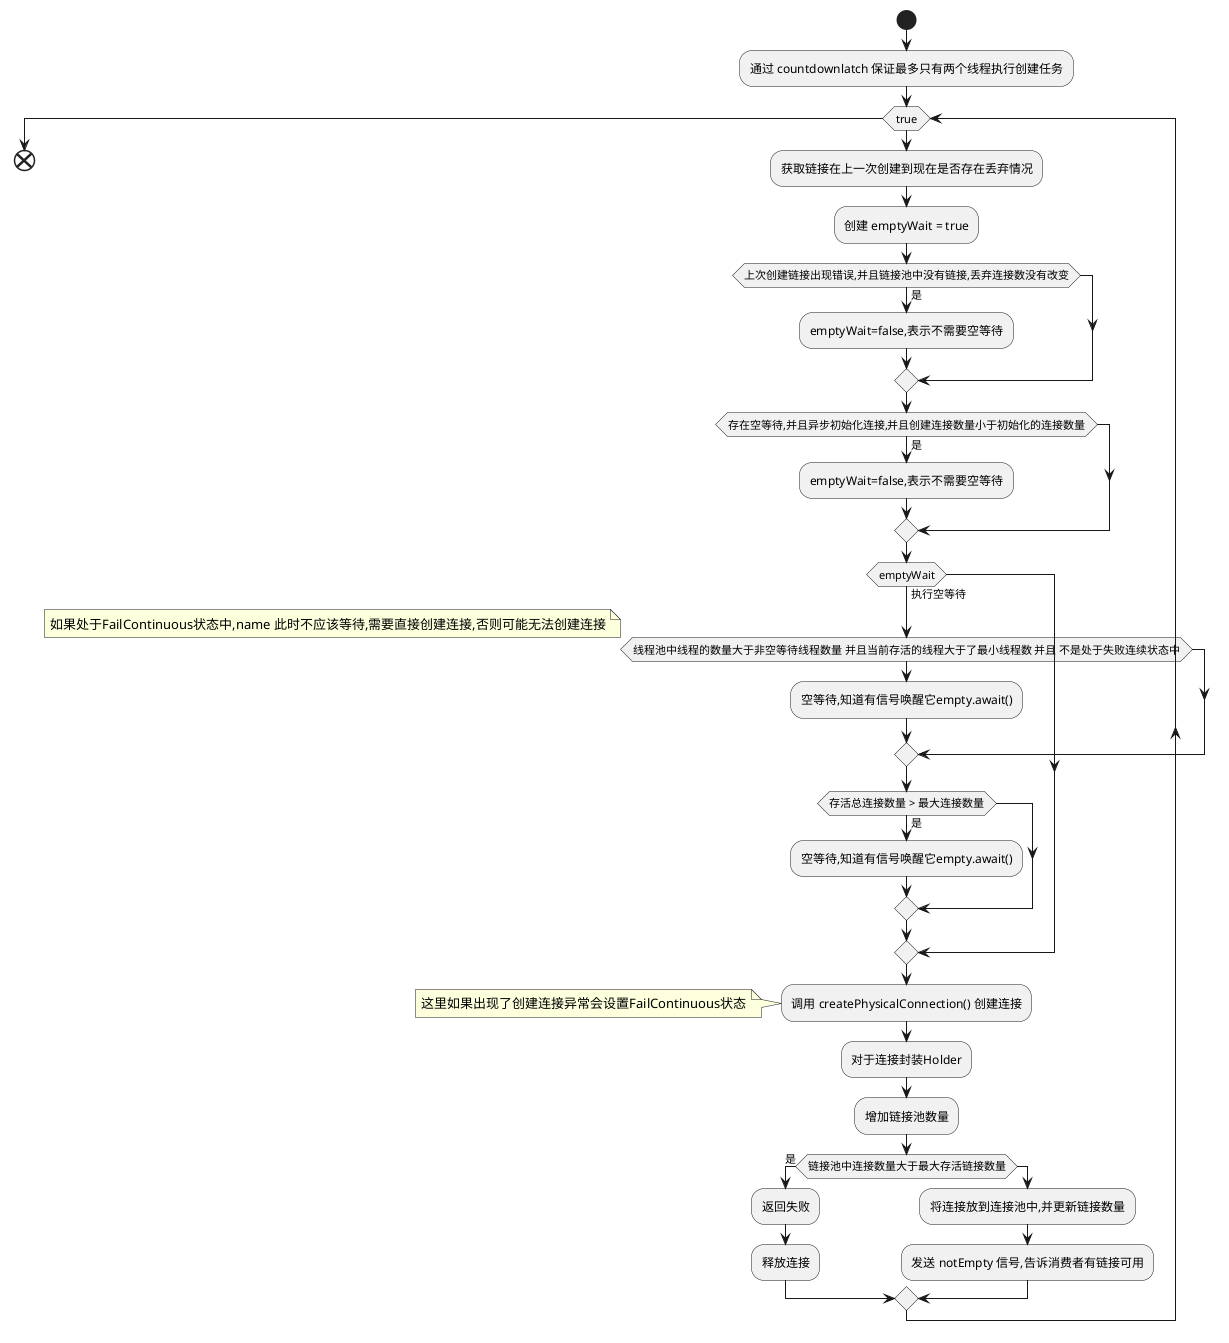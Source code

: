 @startuml
'https://plantuml.com/sequence-diagram

start
:通过 countdownlatch 保证最多只有两个线程执行创建任务;
while (true)
:获取链接在上一次创建到现在是否存在丢弃情况;
:创建 emptyWait = true;
if (上次创建链接出现错误,并且链接池中没有链接,丢弃连接数没有改变) then (是)
    :emptyWait=false,表示不需要空等待;
endif
if (存在空等待,并且异步初始化连接,并且创建连接数量小于初始化的连接数量) then (是)
    :emptyWait=false,表示不需要空等待;
endif

if (emptyWait) then (执行空等待)
    if (线程池中线程的数量大于非空等待线程数量 并且当前存活的线程大于了最小线程数 并且 不是处于失败连续状态中) then
        :空等待,知道有信号唤醒它empty.await();
    endif
    note left
        如果处于FailContinuous状态中,name 此时不应该等待,需要直接创建连接,否则可能无法创建连接
    end note
    if (存活总连接数量 > 最大连接数量) then (是)
        :空等待,知道有信号唤醒它empty.await();
    endif
endif
:调用 createPhysicalConnection() 创建连接;
note left
    这里如果出现了创建连接异常会设置FailContinuous状态
end note
:对于连接封装Holder;
:增加链接池数量;
if (链接池中连接数量大于最大存活链接数量) then(是)
    :返回失败;
    :释放连接;
else
    :将连接放到连接池中,并更新链接数量;
    :发送 notEmpty 信号,告诉消费者有链接可用;
endif
endwhile
end
@enduml